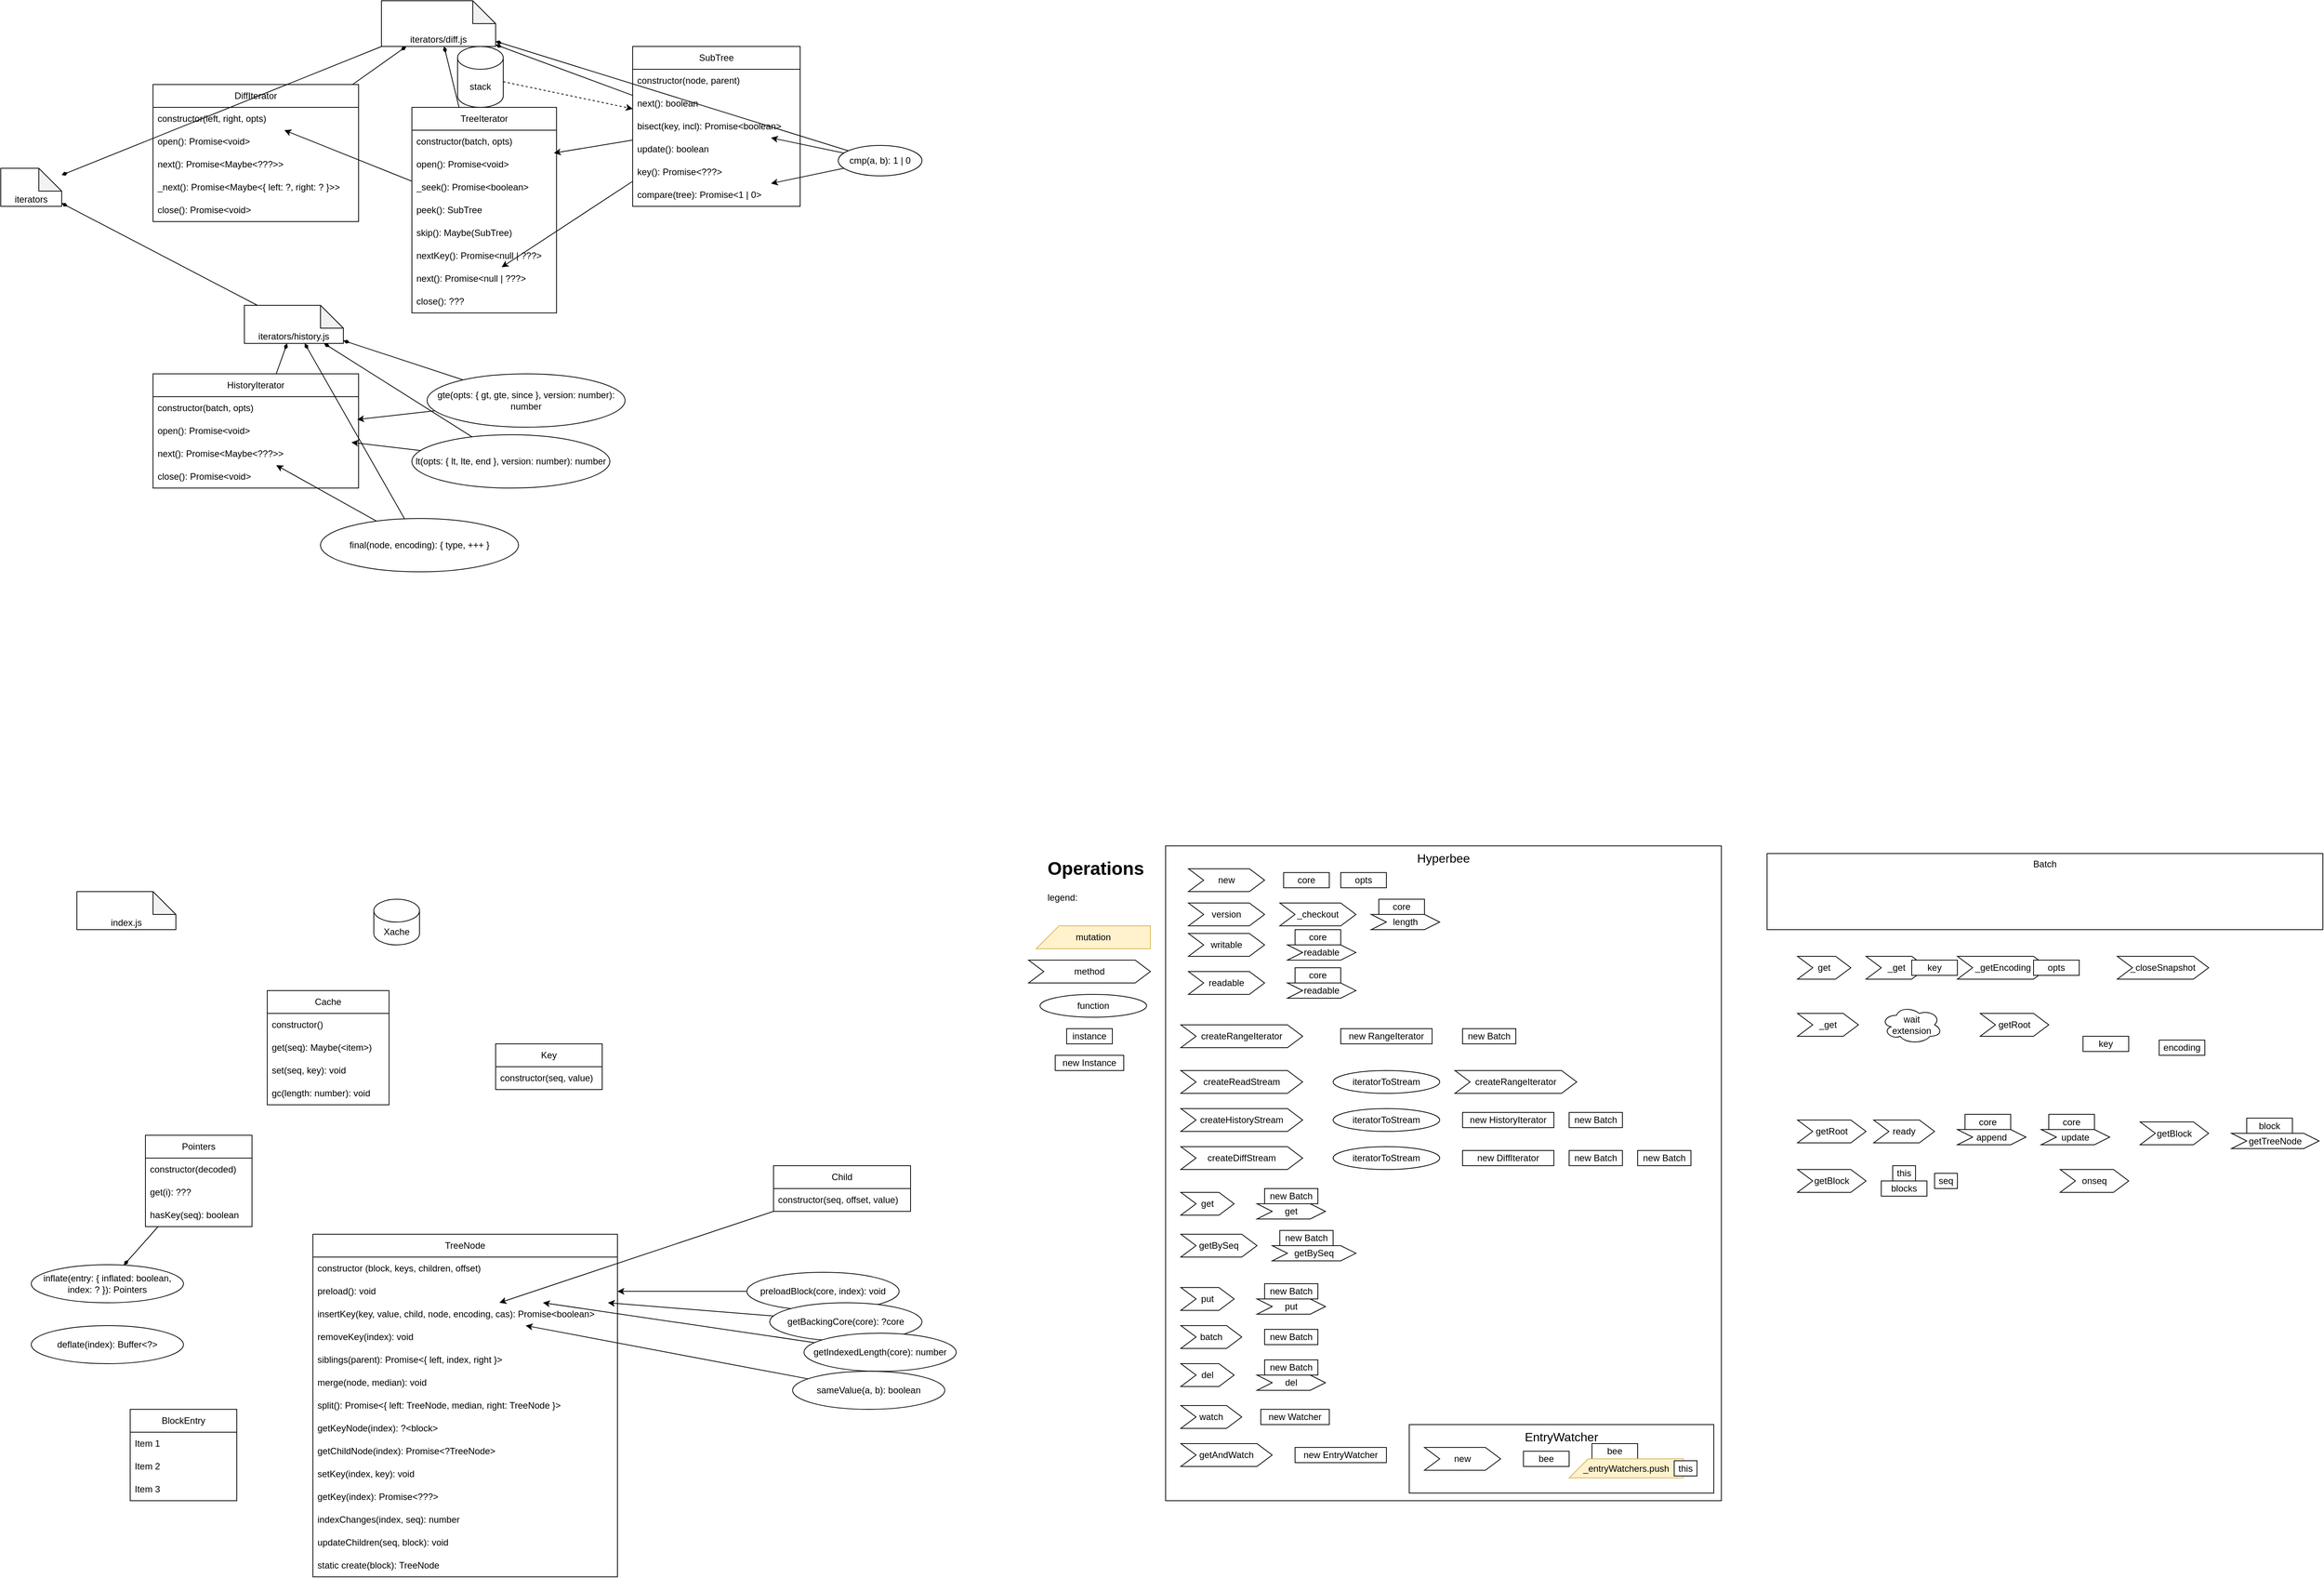 <mxfile version="20.7.4" type="device"><diagram id="oP3aPH-2YPd5SkBGX_zy" name="Page-1"><mxGraphModel dx="1062" dy="621" grid="1" gridSize="10" guides="1" tooltips="1" connect="1" arrows="1" fold="1" page="1" pageScale="1" pageWidth="850" pageHeight="1100" math="0" shadow="0"><root><mxCell id="0"/><mxCell id="1" parent="0"/><mxCell id="gLSVQ_4NHei4DMyn_cJp-68" value="Hyperbee" style="rounded=0;whiteSpace=wrap;html=1;verticalAlign=top;fontSize=16;" vertex="1" parent="1"><mxGeometry x="1610" y="1120" width="730" height="860" as="geometry"/></mxCell><mxCell id="JZ2kdaKnjfM4R0k2WCd5-1" value="iterators" style="shape=note;whiteSpace=wrap;html=1;backgroundOutline=1;darkOpacity=0.05;verticalAlign=bottom;" parent="1" vertex="1"><mxGeometry x="80" y="230" width="80" height="50" as="geometry"/></mxCell><mxCell id="JZ2kdaKnjfM4R0k2WCd5-17" style="edgeStyle=none;rounded=0;orthogonalLoop=1;jettySize=auto;html=1;" parent="1" source="JZ2kdaKnjfM4R0k2WCd5-3" target="JZ2kdaKnjfM4R0k2WCd5-15" edge="1"><mxGeometry relative="1" as="geometry"/></mxCell><mxCell id="JZ2kdaKnjfM4R0k2WCd5-23" style="edgeStyle=none;rounded=0;orthogonalLoop=1;jettySize=auto;html=1;" parent="1" source="JZ2kdaKnjfM4R0k2WCd5-3" target="JZ2kdaKnjfM4R0k2WCd5-21" edge="1"><mxGeometry relative="1" as="geometry"/></mxCell><mxCell id="JZ2kdaKnjfM4R0k2WCd5-44" style="edgeStyle=none;rounded=0;orthogonalLoop=1;jettySize=auto;html=1;endArrow=diamondThin;endFill=1;" parent="1" source="JZ2kdaKnjfM4R0k2WCd5-3" target="JZ2kdaKnjfM4R0k2WCd5-40" edge="1"><mxGeometry relative="1" as="geometry"/></mxCell><mxCell id="JZ2kdaKnjfM4R0k2WCd5-3" value="SubTree" style="swimlane;fontStyle=0;childLayout=stackLayout;horizontal=1;startSize=30;horizontalStack=0;resizeParent=1;resizeParentMax=0;resizeLast=0;collapsible=1;marginBottom=0;whiteSpace=wrap;html=1;" parent="1" vertex="1"><mxGeometry x="910" y="70" width="220" height="210" as="geometry"/></mxCell><mxCell id="JZ2kdaKnjfM4R0k2WCd5-4" value="constructor(node, parent)" style="text;strokeColor=none;fillColor=none;align=left;verticalAlign=middle;spacingLeft=4;spacingRight=4;overflow=hidden;points=[[0,0.5],[1,0.5]];portConstraint=eastwest;rotatable=0;whiteSpace=wrap;html=1;" parent="JZ2kdaKnjfM4R0k2WCd5-3" vertex="1"><mxGeometry y="30" width="220" height="30" as="geometry"/></mxCell><mxCell id="JZ2kdaKnjfM4R0k2WCd5-5" value="next(): boolean" style="text;strokeColor=none;fillColor=none;align=left;verticalAlign=middle;spacingLeft=4;spacingRight=4;overflow=hidden;points=[[0,0.5],[1,0.5]];portConstraint=eastwest;rotatable=0;whiteSpace=wrap;html=1;" parent="JZ2kdaKnjfM4R0k2WCd5-3" vertex="1"><mxGeometry y="60" width="220" height="30" as="geometry"/></mxCell><mxCell id="JZ2kdaKnjfM4R0k2WCd5-6" value="bisect(key, incl): Promise&amp;lt;boolean&amp;gt;" style="text;strokeColor=none;fillColor=none;align=left;verticalAlign=middle;spacingLeft=4;spacingRight=4;overflow=hidden;points=[[0,0.5],[1,0.5]];portConstraint=eastwest;rotatable=0;whiteSpace=wrap;html=1;" parent="JZ2kdaKnjfM4R0k2WCd5-3" vertex="1"><mxGeometry y="90" width="220" height="30" as="geometry"/></mxCell><mxCell id="JZ2kdaKnjfM4R0k2WCd5-7" value="update(): boolean" style="text;strokeColor=none;fillColor=none;align=left;verticalAlign=middle;spacingLeft=4;spacingRight=4;overflow=hidden;points=[[0,0.5],[1,0.5]];portConstraint=eastwest;rotatable=0;whiteSpace=wrap;html=1;" parent="JZ2kdaKnjfM4R0k2WCd5-3" vertex="1"><mxGeometry y="120" width="220" height="30" as="geometry"/></mxCell><mxCell id="JZ2kdaKnjfM4R0k2WCd5-8" value="key(): Promise&amp;lt;???&amp;gt;" style="text;strokeColor=none;fillColor=none;align=left;verticalAlign=middle;spacingLeft=4;spacingRight=4;overflow=hidden;points=[[0,0.5],[1,0.5]];portConstraint=eastwest;rotatable=0;whiteSpace=wrap;html=1;" parent="JZ2kdaKnjfM4R0k2WCd5-3" vertex="1"><mxGeometry y="150" width="220" height="30" as="geometry"/></mxCell><mxCell id="JZ2kdaKnjfM4R0k2WCd5-9" value="compare(tree): Promise&amp;lt;1 | 0&amp;gt;" style="text;strokeColor=none;fillColor=none;align=left;verticalAlign=middle;spacingLeft=4;spacingRight=4;overflow=hidden;points=[[0,0.5],[1,0.5]];portConstraint=eastwest;rotatable=0;whiteSpace=wrap;html=1;" parent="JZ2kdaKnjfM4R0k2WCd5-3" vertex="1"><mxGeometry y="180" width="220" height="30" as="geometry"/></mxCell><mxCell id="JZ2kdaKnjfM4R0k2WCd5-11" style="rounded=0;orthogonalLoop=1;jettySize=auto;html=1;" parent="1" source="JZ2kdaKnjfM4R0k2WCd5-10" target="JZ2kdaKnjfM4R0k2WCd5-6" edge="1"><mxGeometry relative="1" as="geometry"/></mxCell><mxCell id="JZ2kdaKnjfM4R0k2WCd5-12" style="edgeStyle=none;rounded=0;orthogonalLoop=1;jettySize=auto;html=1;" parent="1" source="JZ2kdaKnjfM4R0k2WCd5-10" target="JZ2kdaKnjfM4R0k2WCd5-9" edge="1"><mxGeometry relative="1" as="geometry"/></mxCell><mxCell id="JZ2kdaKnjfM4R0k2WCd5-46" style="edgeStyle=none;rounded=0;orthogonalLoop=1;jettySize=auto;html=1;endArrow=diamondThin;endFill=1;" parent="1" source="JZ2kdaKnjfM4R0k2WCd5-10" target="JZ2kdaKnjfM4R0k2WCd5-40" edge="1"><mxGeometry relative="1" as="geometry"/></mxCell><mxCell id="JZ2kdaKnjfM4R0k2WCd5-10" value="cmp(a, b): 1 | 0" style="ellipse;whiteSpace=wrap;html=1;" parent="1" vertex="1"><mxGeometry x="1180" y="200" width="110" height="40" as="geometry"/></mxCell><mxCell id="JZ2kdaKnjfM4R0k2WCd5-30" style="edgeStyle=none;rounded=0;orthogonalLoop=1;jettySize=auto;html=1;" parent="1" source="JZ2kdaKnjfM4R0k2WCd5-13" target="JZ2kdaKnjfM4R0k2WCd5-27" edge="1"><mxGeometry relative="1" as="geometry"/></mxCell><mxCell id="JZ2kdaKnjfM4R0k2WCd5-43" style="edgeStyle=none;rounded=0;orthogonalLoop=1;jettySize=auto;html=1;endArrow=diamondThin;endFill=1;" parent="1" source="JZ2kdaKnjfM4R0k2WCd5-13" target="JZ2kdaKnjfM4R0k2WCd5-40" edge="1"><mxGeometry relative="1" as="geometry"/></mxCell><mxCell id="JZ2kdaKnjfM4R0k2WCd5-13" value="TreeIterator" style="swimlane;fontStyle=0;childLayout=stackLayout;horizontal=1;startSize=30;horizontalStack=0;resizeParent=1;resizeParentMax=0;resizeLast=0;collapsible=1;marginBottom=0;whiteSpace=wrap;html=1;" parent="1" vertex="1"><mxGeometry x="620" y="150" width="190" height="270" as="geometry"/></mxCell><mxCell id="JZ2kdaKnjfM4R0k2WCd5-14" value="constructor(batch, opts)" style="text;strokeColor=none;fillColor=none;align=left;verticalAlign=middle;spacingLeft=4;spacingRight=4;overflow=hidden;points=[[0,0.5],[1,0.5]];portConstraint=eastwest;rotatable=0;whiteSpace=wrap;html=1;" parent="JZ2kdaKnjfM4R0k2WCd5-13" vertex="1"><mxGeometry y="30" width="190" height="30" as="geometry"/></mxCell><mxCell id="JZ2kdaKnjfM4R0k2WCd5-15" value="open(): Promise&amp;lt;void&amp;gt;" style="text;strokeColor=none;fillColor=none;align=left;verticalAlign=middle;spacingLeft=4;spacingRight=4;overflow=hidden;points=[[0,0.5],[1,0.5]];portConstraint=eastwest;rotatable=0;whiteSpace=wrap;html=1;" parent="JZ2kdaKnjfM4R0k2WCd5-13" vertex="1"><mxGeometry y="60" width="190" height="30" as="geometry"/></mxCell><mxCell id="JZ2kdaKnjfM4R0k2WCd5-16" value="_seek(): Promise&amp;lt;boolean&amp;gt;" style="text;strokeColor=none;fillColor=none;align=left;verticalAlign=middle;spacingLeft=4;spacingRight=4;overflow=hidden;points=[[0,0.5],[1,0.5]];portConstraint=eastwest;rotatable=0;whiteSpace=wrap;html=1;" parent="JZ2kdaKnjfM4R0k2WCd5-13" vertex="1"><mxGeometry y="90" width="190" height="30" as="geometry"/></mxCell><mxCell id="JZ2kdaKnjfM4R0k2WCd5-18" value="peek(): SubTree" style="text;strokeColor=none;fillColor=none;align=left;verticalAlign=middle;spacingLeft=4;spacingRight=4;overflow=hidden;points=[[0,0.5],[1,0.5]];portConstraint=eastwest;rotatable=0;whiteSpace=wrap;html=1;" parent="JZ2kdaKnjfM4R0k2WCd5-13" vertex="1"><mxGeometry y="120" width="190" height="30" as="geometry"/></mxCell><mxCell id="JZ2kdaKnjfM4R0k2WCd5-19" value="skip(): Maybe(SubTree)" style="text;strokeColor=none;fillColor=none;align=left;verticalAlign=middle;spacingLeft=4;spacingRight=4;overflow=hidden;points=[[0,0.5],[1,0.5]];portConstraint=eastwest;rotatable=0;whiteSpace=wrap;html=1;" parent="JZ2kdaKnjfM4R0k2WCd5-13" vertex="1"><mxGeometry y="150" width="190" height="30" as="geometry"/></mxCell><mxCell id="JZ2kdaKnjfM4R0k2WCd5-20" value="nextKey(): Promise&amp;lt;null | ???&amp;gt;" style="text;strokeColor=none;fillColor=none;align=left;verticalAlign=middle;spacingLeft=4;spacingRight=4;overflow=hidden;points=[[0,0.5],[1,0.5]];portConstraint=eastwest;rotatable=0;whiteSpace=wrap;html=1;" parent="JZ2kdaKnjfM4R0k2WCd5-13" vertex="1"><mxGeometry y="180" width="190" height="30" as="geometry"/></mxCell><mxCell id="JZ2kdaKnjfM4R0k2WCd5-21" value="next(): Promise&amp;lt;null | ???&amp;gt;" style="text;strokeColor=none;fillColor=none;align=left;verticalAlign=middle;spacingLeft=4;spacingRight=4;overflow=hidden;points=[[0,0.5],[1,0.5]];portConstraint=eastwest;rotatable=0;whiteSpace=wrap;html=1;" parent="JZ2kdaKnjfM4R0k2WCd5-13" vertex="1"><mxGeometry y="210" width="190" height="30" as="geometry"/></mxCell><mxCell id="JZ2kdaKnjfM4R0k2WCd5-22" value="close(): ???" style="text;strokeColor=none;fillColor=none;align=left;verticalAlign=middle;spacingLeft=4;spacingRight=4;overflow=hidden;points=[[0,0.5],[1,0.5]];portConstraint=eastwest;rotatable=0;whiteSpace=wrap;html=1;" parent="JZ2kdaKnjfM4R0k2WCd5-13" vertex="1"><mxGeometry y="240" width="190" height="30" as="geometry"/></mxCell><mxCell id="JZ2kdaKnjfM4R0k2WCd5-25" style="edgeStyle=none;rounded=0;orthogonalLoop=1;jettySize=auto;html=1;dashed=1;" parent="1" source="JZ2kdaKnjfM4R0k2WCd5-24" target="JZ2kdaKnjfM4R0k2WCd5-3" edge="1"><mxGeometry relative="1" as="geometry"/></mxCell><mxCell id="JZ2kdaKnjfM4R0k2WCd5-24" value="stack" style="shape=cylinder3;whiteSpace=wrap;html=1;boundedLbl=1;backgroundOutline=1;size=15;" parent="1" vertex="1"><mxGeometry x="680" y="70" width="60" height="80" as="geometry"/></mxCell><mxCell id="JZ2kdaKnjfM4R0k2WCd5-42" style="edgeStyle=none;rounded=0;orthogonalLoop=1;jettySize=auto;html=1;endArrow=diamondThin;endFill=1;" parent="1" source="JZ2kdaKnjfM4R0k2WCd5-26" target="JZ2kdaKnjfM4R0k2WCd5-40" edge="1"><mxGeometry relative="1" as="geometry"/></mxCell><mxCell id="JZ2kdaKnjfM4R0k2WCd5-26" value="DiffIterator" style="swimlane;fontStyle=0;childLayout=stackLayout;horizontal=1;startSize=30;horizontalStack=0;resizeParent=1;resizeParentMax=0;resizeLast=0;collapsible=1;marginBottom=0;whiteSpace=wrap;html=1;" parent="1" vertex="1"><mxGeometry x="280" y="120" width="270" height="180" as="geometry"/></mxCell><mxCell id="JZ2kdaKnjfM4R0k2WCd5-27" value="constructor(left, right, opts)" style="text;strokeColor=none;fillColor=none;align=left;verticalAlign=middle;spacingLeft=4;spacingRight=4;overflow=hidden;points=[[0,0.5],[1,0.5]];portConstraint=eastwest;rotatable=0;whiteSpace=wrap;html=1;" parent="JZ2kdaKnjfM4R0k2WCd5-26" vertex="1"><mxGeometry y="30" width="270" height="30" as="geometry"/></mxCell><mxCell id="JZ2kdaKnjfM4R0k2WCd5-28" value="open(): Promise&amp;lt;void&amp;gt;" style="text;strokeColor=none;fillColor=none;align=left;verticalAlign=middle;spacingLeft=4;spacingRight=4;overflow=hidden;points=[[0,0.5],[1,0.5]];portConstraint=eastwest;rotatable=0;whiteSpace=wrap;html=1;" parent="JZ2kdaKnjfM4R0k2WCd5-26" vertex="1"><mxGeometry y="60" width="270" height="30" as="geometry"/></mxCell><mxCell id="JZ2kdaKnjfM4R0k2WCd5-29" value="next(): Promise&amp;lt;Maybe&amp;lt;???&amp;gt;&amp;gt;" style="text;strokeColor=none;fillColor=none;align=left;verticalAlign=middle;spacingLeft=4;spacingRight=4;overflow=hidden;points=[[0,0.5],[1,0.5]];portConstraint=eastwest;rotatable=0;whiteSpace=wrap;html=1;" parent="JZ2kdaKnjfM4R0k2WCd5-26" vertex="1"><mxGeometry y="90" width="270" height="30" as="geometry"/></mxCell><mxCell id="JZ2kdaKnjfM4R0k2WCd5-31" value="_next(): Promise&amp;lt;Maybe&amp;lt;{ left: ?, right: ? }&amp;gt;&amp;gt;&amp;nbsp;" style="text;strokeColor=none;fillColor=none;align=left;verticalAlign=middle;spacingLeft=4;spacingRight=4;overflow=hidden;points=[[0,0.5],[1,0.5]];portConstraint=eastwest;rotatable=0;whiteSpace=wrap;html=1;" parent="JZ2kdaKnjfM4R0k2WCd5-26" vertex="1"><mxGeometry y="120" width="270" height="30" as="geometry"/></mxCell><mxCell id="JZ2kdaKnjfM4R0k2WCd5-32" value="close(): Promise&amp;lt;void&amp;gt;" style="text;strokeColor=none;fillColor=none;align=left;verticalAlign=middle;spacingLeft=4;spacingRight=4;overflow=hidden;points=[[0,0.5],[1,0.5]];portConstraint=eastwest;rotatable=0;whiteSpace=wrap;html=1;" parent="JZ2kdaKnjfM4R0k2WCd5-26" vertex="1"><mxGeometry y="150" width="270" height="30" as="geometry"/></mxCell><mxCell id="JZ2kdaKnjfM4R0k2WCd5-45" style="edgeStyle=none;rounded=0;orthogonalLoop=1;jettySize=auto;html=1;endArrow=diamondThin;endFill=1;" parent="1" source="JZ2kdaKnjfM4R0k2WCd5-33" target="JZ2kdaKnjfM4R0k2WCd5-41" edge="1"><mxGeometry relative="1" as="geometry"/></mxCell><mxCell id="JZ2kdaKnjfM4R0k2WCd5-33" value="HistoryIterator" style="swimlane;fontStyle=0;childLayout=stackLayout;horizontal=1;startSize=30;horizontalStack=0;resizeParent=1;resizeParentMax=0;resizeLast=0;collapsible=1;marginBottom=0;whiteSpace=wrap;html=1;align=center;" parent="1" vertex="1"><mxGeometry x="280" y="500" width="270" height="150" as="geometry"/></mxCell><mxCell id="JZ2kdaKnjfM4R0k2WCd5-34" value="constructor(batch, opts)" style="text;strokeColor=none;fillColor=none;align=left;verticalAlign=middle;spacingLeft=4;spacingRight=4;overflow=hidden;points=[[0,0.5],[1,0.5]];portConstraint=eastwest;rotatable=0;whiteSpace=wrap;html=1;" parent="JZ2kdaKnjfM4R0k2WCd5-33" vertex="1"><mxGeometry y="30" width="270" height="30" as="geometry"/></mxCell><mxCell id="JZ2kdaKnjfM4R0k2WCd5-35" value="open(): Promise&amp;lt;void&amp;gt;" style="text;strokeColor=none;fillColor=none;align=left;verticalAlign=middle;spacingLeft=4;spacingRight=4;overflow=hidden;points=[[0,0.5],[1,0.5]];portConstraint=eastwest;rotatable=0;whiteSpace=wrap;html=1;" parent="JZ2kdaKnjfM4R0k2WCd5-33" vertex="1"><mxGeometry y="60" width="270" height="30" as="geometry"/></mxCell><mxCell id="JZ2kdaKnjfM4R0k2WCd5-36" value="next(): Promise&amp;lt;Maybe&amp;lt;???&amp;gt;&amp;gt;" style="text;strokeColor=none;fillColor=none;align=left;verticalAlign=middle;spacingLeft=4;spacingRight=4;overflow=hidden;points=[[0,0.5],[1,0.5]];portConstraint=eastwest;rotatable=0;whiteSpace=wrap;html=1;" parent="JZ2kdaKnjfM4R0k2WCd5-33" vertex="1"><mxGeometry y="90" width="270" height="30" as="geometry"/></mxCell><mxCell id="JZ2kdaKnjfM4R0k2WCd5-38" value="close(): Promise&amp;lt;void&amp;gt;" style="text;strokeColor=none;fillColor=none;align=left;verticalAlign=middle;spacingLeft=4;spacingRight=4;overflow=hidden;points=[[0,0.5],[1,0.5]];portConstraint=eastwest;rotatable=0;whiteSpace=wrap;html=1;" parent="JZ2kdaKnjfM4R0k2WCd5-33" vertex="1"><mxGeometry y="120" width="270" height="30" as="geometry"/></mxCell><mxCell id="JZ2kdaKnjfM4R0k2WCd5-47" style="edgeStyle=none;rounded=0;orthogonalLoop=1;jettySize=auto;html=1;endArrow=diamondThin;endFill=1;" parent="1" source="JZ2kdaKnjfM4R0k2WCd5-39" target="JZ2kdaKnjfM4R0k2WCd5-41" edge="1"><mxGeometry relative="1" as="geometry"/></mxCell><mxCell id="JZ2kdaKnjfM4R0k2WCd5-53" style="edgeStyle=none;rounded=0;orthogonalLoop=1;jettySize=auto;html=1;endArrow=classic;endFill=1;" parent="1" source="JZ2kdaKnjfM4R0k2WCd5-39" target="JZ2kdaKnjfM4R0k2WCd5-36" edge="1"><mxGeometry relative="1" as="geometry"/></mxCell><mxCell id="JZ2kdaKnjfM4R0k2WCd5-39" value="final(node, encoding): { type, +++ }" style="ellipse;whiteSpace=wrap;html=1;" parent="1" vertex="1"><mxGeometry x="500" y="690" width="260" height="70" as="geometry"/></mxCell><mxCell id="JZ2kdaKnjfM4R0k2WCd5-56" style="edgeStyle=none;rounded=0;orthogonalLoop=1;jettySize=auto;html=1;endArrow=diamondThin;endFill=1;" parent="1" source="JZ2kdaKnjfM4R0k2WCd5-40" target="JZ2kdaKnjfM4R0k2WCd5-1" edge="1"><mxGeometry relative="1" as="geometry"/></mxCell><mxCell id="JZ2kdaKnjfM4R0k2WCd5-40" value="iterators/diff.js" style="shape=note;whiteSpace=wrap;html=1;backgroundOutline=1;darkOpacity=0.05;verticalAlign=bottom;" parent="1" vertex="1"><mxGeometry x="580" y="10" width="150" height="60" as="geometry"/></mxCell><mxCell id="JZ2kdaKnjfM4R0k2WCd5-55" style="edgeStyle=none;rounded=0;orthogonalLoop=1;jettySize=auto;html=1;endArrow=diamondThin;endFill=1;" parent="1" source="JZ2kdaKnjfM4R0k2WCd5-41" target="JZ2kdaKnjfM4R0k2WCd5-1" edge="1"><mxGeometry relative="1" as="geometry"/></mxCell><mxCell id="JZ2kdaKnjfM4R0k2WCd5-41" value="iterators/history.js" style="shape=note;whiteSpace=wrap;html=1;backgroundOutline=1;darkOpacity=0.05;verticalAlign=bottom;" parent="1" vertex="1"><mxGeometry x="400" y="410" width="130" height="50" as="geometry"/></mxCell><mxCell id="JZ2kdaKnjfM4R0k2WCd5-49" style="edgeStyle=none;rounded=0;orthogonalLoop=1;jettySize=auto;html=1;endArrow=diamondThin;endFill=1;" parent="1" source="JZ2kdaKnjfM4R0k2WCd5-48" target="JZ2kdaKnjfM4R0k2WCd5-41" edge="1"><mxGeometry relative="1" as="geometry"/></mxCell><mxCell id="JZ2kdaKnjfM4R0k2WCd5-52" style="edgeStyle=none;rounded=0;orthogonalLoop=1;jettySize=auto;html=1;endArrow=classic;endFill=1;" parent="1" source="JZ2kdaKnjfM4R0k2WCd5-48" target="JZ2kdaKnjfM4R0k2WCd5-35" edge="1"><mxGeometry relative="1" as="geometry"/></mxCell><mxCell id="JZ2kdaKnjfM4R0k2WCd5-48" value="gte(opts: { gt, gte, since }, version: number): number" style="ellipse;whiteSpace=wrap;html=1;" parent="1" vertex="1"><mxGeometry x="640" y="500" width="260" height="70" as="geometry"/></mxCell><mxCell id="JZ2kdaKnjfM4R0k2WCd5-51" style="edgeStyle=none;rounded=0;orthogonalLoop=1;jettySize=auto;html=1;endArrow=diamondThin;endFill=1;" parent="1" source="JZ2kdaKnjfM4R0k2WCd5-50" target="JZ2kdaKnjfM4R0k2WCd5-41" edge="1"><mxGeometry relative="1" as="geometry"/></mxCell><mxCell id="JZ2kdaKnjfM4R0k2WCd5-54" style="edgeStyle=none;rounded=0;orthogonalLoop=1;jettySize=auto;html=1;endArrow=classic;endFill=1;" parent="1" source="JZ2kdaKnjfM4R0k2WCd5-50" target="JZ2kdaKnjfM4R0k2WCd5-35" edge="1"><mxGeometry relative="1" as="geometry"/></mxCell><mxCell id="JZ2kdaKnjfM4R0k2WCd5-50" value="lt(opts: { lt, lte, end }, version: number): number" style="ellipse;whiteSpace=wrap;html=1;" parent="1" vertex="1"><mxGeometry x="620" y="580" width="260" height="70" as="geometry"/></mxCell><mxCell id="JZ2kdaKnjfM4R0k2WCd5-57" value="index.js" style="shape=note;whiteSpace=wrap;html=1;backgroundOutline=1;darkOpacity=0.05;verticalAlign=bottom;" parent="1" vertex="1"><mxGeometry x="180" y="1180" width="130" height="50" as="geometry"/></mxCell><mxCell id="JZ2kdaKnjfM4R0k2WCd5-58" value="Key" style="swimlane;fontStyle=0;childLayout=stackLayout;horizontal=1;startSize=30;horizontalStack=0;resizeParent=1;resizeParentMax=0;resizeLast=0;collapsible=1;marginBottom=0;whiteSpace=wrap;html=1;" parent="1" vertex="1"><mxGeometry x="730" y="1380" width="140" height="60" as="geometry"/></mxCell><mxCell id="JZ2kdaKnjfM4R0k2WCd5-59" value="constructor(seq, value)" style="text;strokeColor=none;fillColor=none;align=left;verticalAlign=middle;spacingLeft=4;spacingRight=4;overflow=hidden;points=[[0,0.5],[1,0.5]];portConstraint=eastwest;rotatable=0;whiteSpace=wrap;html=1;" parent="JZ2kdaKnjfM4R0k2WCd5-58" vertex="1"><mxGeometry y="30" width="140" height="30" as="geometry"/></mxCell><mxCell id="JZ2kdaKnjfM4R0k2WCd5-105" style="edgeStyle=none;rounded=0;orthogonalLoop=1;jettySize=auto;html=1;endArrow=classic;endFill=1;" parent="1" source="JZ2kdaKnjfM4R0k2WCd5-63" target="JZ2kdaKnjfM4R0k2WCd5-82" edge="1"><mxGeometry relative="1" as="geometry"/></mxCell><mxCell id="JZ2kdaKnjfM4R0k2WCd5-63" value="Child" style="swimlane;fontStyle=0;childLayout=stackLayout;horizontal=1;startSize=30;horizontalStack=0;resizeParent=1;resizeParentMax=0;resizeLast=0;collapsible=1;marginBottom=0;whiteSpace=wrap;html=1;" parent="1" vertex="1"><mxGeometry x="1095" y="1540" width="180" height="60" as="geometry"/></mxCell><mxCell id="JZ2kdaKnjfM4R0k2WCd5-64" value="constructor(seq, offset, value)" style="text;strokeColor=none;fillColor=none;align=left;verticalAlign=middle;spacingLeft=4;spacingRight=4;overflow=hidden;points=[[0,0.5],[1,0.5]];portConstraint=eastwest;rotatable=0;whiteSpace=wrap;html=1;" parent="JZ2kdaKnjfM4R0k2WCd5-63" vertex="1"><mxGeometry y="30" width="180" height="30" as="geometry"/></mxCell><mxCell id="JZ2kdaKnjfM4R0k2WCd5-65" value="Cache" style="swimlane;fontStyle=0;childLayout=stackLayout;horizontal=1;startSize=30;horizontalStack=0;resizeParent=1;resizeParentMax=0;resizeLast=0;collapsible=1;marginBottom=0;whiteSpace=wrap;html=1;" parent="1" vertex="1"><mxGeometry x="430" y="1310" width="160" height="150" as="geometry"/></mxCell><mxCell id="JZ2kdaKnjfM4R0k2WCd5-66" value="constructor()" style="text;strokeColor=none;fillColor=none;align=left;verticalAlign=middle;spacingLeft=4;spacingRight=4;overflow=hidden;points=[[0,0.5],[1,0.5]];portConstraint=eastwest;rotatable=0;whiteSpace=wrap;html=1;" parent="JZ2kdaKnjfM4R0k2WCd5-65" vertex="1"><mxGeometry y="30" width="160" height="30" as="geometry"/></mxCell><mxCell id="JZ2kdaKnjfM4R0k2WCd5-67" value="get(seq): Maybe(&amp;lt;item&amp;gt;)" style="text;strokeColor=none;fillColor=none;align=left;verticalAlign=middle;spacingLeft=4;spacingRight=4;overflow=hidden;points=[[0,0.5],[1,0.5]];portConstraint=eastwest;rotatable=0;whiteSpace=wrap;html=1;" parent="JZ2kdaKnjfM4R0k2WCd5-65" vertex="1"><mxGeometry y="60" width="160" height="30" as="geometry"/></mxCell><mxCell id="JZ2kdaKnjfM4R0k2WCd5-68" value="set(seq, key): void" style="text;strokeColor=none;fillColor=none;align=left;verticalAlign=middle;spacingLeft=4;spacingRight=4;overflow=hidden;points=[[0,0.5],[1,0.5]];portConstraint=eastwest;rotatable=0;whiteSpace=wrap;html=1;" parent="JZ2kdaKnjfM4R0k2WCd5-65" vertex="1"><mxGeometry y="90" width="160" height="30" as="geometry"/></mxCell><mxCell id="JZ2kdaKnjfM4R0k2WCd5-69" value="gc(length: number): void" style="text;strokeColor=none;fillColor=none;align=left;verticalAlign=middle;spacingLeft=4;spacingRight=4;overflow=hidden;points=[[0,0.5],[1,0.5]];portConstraint=eastwest;rotatable=0;whiteSpace=wrap;html=1;" parent="JZ2kdaKnjfM4R0k2WCd5-65" vertex="1"><mxGeometry y="120" width="160" height="30" as="geometry"/></mxCell><mxCell id="JZ2kdaKnjfM4R0k2WCd5-70" value="Xache" style="shape=cylinder3;whiteSpace=wrap;html=1;boundedLbl=1;backgroundOutline=1;size=15;" parent="1" vertex="1"><mxGeometry x="570" y="1190" width="60" height="60" as="geometry"/></mxCell><mxCell id="JZ2kdaKnjfM4R0k2WCd5-76" style="edgeStyle=none;rounded=0;orthogonalLoop=1;jettySize=auto;html=1;endArrow=diamondThin;endFill=1;" parent="1" source="JZ2kdaKnjfM4R0k2WCd5-71" target="JZ2kdaKnjfM4R0k2WCd5-75" edge="1"><mxGeometry relative="1" as="geometry"/></mxCell><mxCell id="JZ2kdaKnjfM4R0k2WCd5-71" value="Pointers" style="swimlane;fontStyle=0;childLayout=stackLayout;horizontal=1;startSize=30;horizontalStack=0;resizeParent=1;resizeParentMax=0;resizeLast=0;collapsible=1;marginBottom=0;whiteSpace=wrap;html=1;" parent="1" vertex="1"><mxGeometry x="270" y="1500" width="140" height="120" as="geometry"/></mxCell><mxCell id="JZ2kdaKnjfM4R0k2WCd5-72" value="constructor(decoded)" style="text;strokeColor=none;fillColor=none;align=left;verticalAlign=middle;spacingLeft=4;spacingRight=4;overflow=hidden;points=[[0,0.5],[1,0.5]];portConstraint=eastwest;rotatable=0;whiteSpace=wrap;html=1;" parent="JZ2kdaKnjfM4R0k2WCd5-71" vertex="1"><mxGeometry y="30" width="140" height="30" as="geometry"/></mxCell><mxCell id="JZ2kdaKnjfM4R0k2WCd5-73" value="get(i): ???" style="text;strokeColor=none;fillColor=none;align=left;verticalAlign=middle;spacingLeft=4;spacingRight=4;overflow=hidden;points=[[0,0.5],[1,0.5]];portConstraint=eastwest;rotatable=0;whiteSpace=wrap;html=1;" parent="JZ2kdaKnjfM4R0k2WCd5-71" vertex="1"><mxGeometry y="60" width="140" height="30" as="geometry"/></mxCell><mxCell id="JZ2kdaKnjfM4R0k2WCd5-74" value="hasKey(seq): boolean" style="text;strokeColor=none;fillColor=none;align=left;verticalAlign=middle;spacingLeft=4;spacingRight=4;overflow=hidden;points=[[0,0.5],[1,0.5]];portConstraint=eastwest;rotatable=0;whiteSpace=wrap;html=1;" parent="JZ2kdaKnjfM4R0k2WCd5-71" vertex="1"><mxGeometry y="90" width="140" height="30" as="geometry"/></mxCell><mxCell id="JZ2kdaKnjfM4R0k2WCd5-75" value="inflate(entry: { inflated: boolean, index: ? }): Pointers" style="ellipse;whiteSpace=wrap;html=1;" parent="1" vertex="1"><mxGeometry x="120" y="1670" width="200" height="50" as="geometry"/></mxCell><mxCell id="JZ2kdaKnjfM4R0k2WCd5-77" value="deflate(index): Buffer&amp;lt;?&amp;gt;" style="ellipse;whiteSpace=wrap;html=1;" parent="1" vertex="1"><mxGeometry x="120" y="1750" width="200" height="50" as="geometry"/></mxCell><mxCell id="JZ2kdaKnjfM4R0k2WCd5-83" style="edgeStyle=none;rounded=0;orthogonalLoop=1;jettySize=auto;html=1;endArrow=classic;endFill=1;" parent="1" source="JZ2kdaKnjfM4R0k2WCd5-78" target="JZ2kdaKnjfM4R0k2WCd5-81" edge="1"><mxGeometry relative="1" as="geometry"/></mxCell><mxCell id="JZ2kdaKnjfM4R0k2WCd5-78" value="preloadBlock(core, index): void" style="ellipse;whiteSpace=wrap;html=1;" parent="1" vertex="1"><mxGeometry x="1060" y="1680" width="200" height="50" as="geometry"/></mxCell><mxCell id="JZ2kdaKnjfM4R0k2WCd5-79" value="TreeNode" style="swimlane;fontStyle=0;childLayout=stackLayout;horizontal=1;startSize=30;horizontalStack=0;resizeParent=1;resizeParentMax=0;resizeLast=0;collapsible=1;marginBottom=0;whiteSpace=wrap;html=1;" parent="1" vertex="1"><mxGeometry x="490" y="1630" width="400" height="450" as="geometry"/></mxCell><mxCell id="JZ2kdaKnjfM4R0k2WCd5-80" value="constructor (block, keys, children, offset)" style="text;strokeColor=none;fillColor=none;align=left;verticalAlign=middle;spacingLeft=4;spacingRight=4;overflow=hidden;points=[[0,0.5],[1,0.5]];portConstraint=eastwest;rotatable=0;whiteSpace=wrap;html=1;" parent="JZ2kdaKnjfM4R0k2WCd5-79" vertex="1"><mxGeometry y="30" width="400" height="30" as="geometry"/></mxCell><mxCell id="JZ2kdaKnjfM4R0k2WCd5-81" value="preload(): void" style="text;strokeColor=none;fillColor=none;align=left;verticalAlign=middle;spacingLeft=4;spacingRight=4;overflow=hidden;points=[[0,0.5],[1,0.5]];portConstraint=eastwest;rotatable=0;whiteSpace=wrap;html=1;" parent="JZ2kdaKnjfM4R0k2WCd5-79" vertex="1"><mxGeometry y="60" width="400" height="30" as="geometry"/></mxCell><mxCell id="JZ2kdaKnjfM4R0k2WCd5-82" value="insertKey(key, value, child, node, encoding, cas): Promise&amp;lt;boolean&amp;gt;" style="text;strokeColor=none;fillColor=none;align=left;verticalAlign=middle;spacingLeft=4;spacingRight=4;overflow=hidden;points=[[0,0.5],[1,0.5]];portConstraint=eastwest;rotatable=0;whiteSpace=wrap;html=1;" parent="JZ2kdaKnjfM4R0k2WCd5-79" vertex="1"><mxGeometry y="90" width="400" height="30" as="geometry"/></mxCell><mxCell id="JZ2kdaKnjfM4R0k2WCd5-88" value="removeKey(index): void" style="text;strokeColor=none;fillColor=none;align=left;verticalAlign=middle;spacingLeft=4;spacingRight=4;overflow=hidden;points=[[0,0.5],[1,0.5]];portConstraint=eastwest;rotatable=0;whiteSpace=wrap;html=1;" parent="JZ2kdaKnjfM4R0k2WCd5-79" vertex="1"><mxGeometry y="120" width="400" height="30" as="geometry"/></mxCell><mxCell id="JZ2kdaKnjfM4R0k2WCd5-91" value="siblings(parent): Promise&amp;lt;{ left, index, right }&amp;gt;" style="text;strokeColor=none;fillColor=none;align=left;verticalAlign=middle;spacingLeft=4;spacingRight=4;overflow=hidden;points=[[0,0.5],[1,0.5]];portConstraint=eastwest;rotatable=0;whiteSpace=wrap;html=1;" parent="JZ2kdaKnjfM4R0k2WCd5-79" vertex="1"><mxGeometry y="150" width="400" height="30" as="geometry"/></mxCell><mxCell id="JZ2kdaKnjfM4R0k2WCd5-92" value="merge(node, median): void" style="text;strokeColor=none;fillColor=none;align=left;verticalAlign=middle;spacingLeft=4;spacingRight=4;overflow=hidden;points=[[0,0.5],[1,0.5]];portConstraint=eastwest;rotatable=0;whiteSpace=wrap;html=1;" parent="JZ2kdaKnjfM4R0k2WCd5-79" vertex="1"><mxGeometry y="180" width="400" height="30" as="geometry"/></mxCell><mxCell id="JZ2kdaKnjfM4R0k2WCd5-93" value="split(): Promise&amp;lt;{ left: TreeNode, median, right: TreeNode }&amp;gt;" style="text;strokeColor=none;fillColor=none;align=left;verticalAlign=middle;spacingLeft=4;spacingRight=4;overflow=hidden;points=[[0,0.5],[1,0.5]];portConstraint=eastwest;rotatable=0;whiteSpace=wrap;html=1;" parent="JZ2kdaKnjfM4R0k2WCd5-79" vertex="1"><mxGeometry y="210" width="400" height="30" as="geometry"/></mxCell><mxCell id="JZ2kdaKnjfM4R0k2WCd5-94" value="getKeyNode(index): ?&amp;lt;block&amp;gt;" style="text;strokeColor=none;fillColor=none;align=left;verticalAlign=middle;spacingLeft=4;spacingRight=4;overflow=hidden;points=[[0,0.5],[1,0.5]];portConstraint=eastwest;rotatable=0;whiteSpace=wrap;html=1;" parent="JZ2kdaKnjfM4R0k2WCd5-79" vertex="1"><mxGeometry y="240" width="400" height="30" as="geometry"/></mxCell><mxCell id="JZ2kdaKnjfM4R0k2WCd5-95" value="getChildNode(index): Promise&amp;lt;?TreeNode&amp;gt;" style="text;strokeColor=none;fillColor=none;align=left;verticalAlign=middle;spacingLeft=4;spacingRight=4;overflow=hidden;points=[[0,0.5],[1,0.5]];portConstraint=eastwest;rotatable=0;whiteSpace=wrap;html=1;" parent="JZ2kdaKnjfM4R0k2WCd5-79" vertex="1"><mxGeometry y="270" width="400" height="30" as="geometry"/></mxCell><mxCell id="JZ2kdaKnjfM4R0k2WCd5-96" value="setKey(index, key): void" style="text;strokeColor=none;fillColor=none;align=left;verticalAlign=middle;spacingLeft=4;spacingRight=4;overflow=hidden;points=[[0,0.5],[1,0.5]];portConstraint=eastwest;rotatable=0;whiteSpace=wrap;html=1;" parent="JZ2kdaKnjfM4R0k2WCd5-79" vertex="1"><mxGeometry y="300" width="400" height="30" as="geometry"/></mxCell><mxCell id="JZ2kdaKnjfM4R0k2WCd5-97" value="getKey(index): Promise&amp;lt;???&amp;gt;" style="text;strokeColor=none;fillColor=none;align=left;verticalAlign=middle;spacingLeft=4;spacingRight=4;overflow=hidden;points=[[0,0.5],[1,0.5]];portConstraint=eastwest;rotatable=0;whiteSpace=wrap;html=1;" parent="JZ2kdaKnjfM4R0k2WCd5-79" vertex="1"><mxGeometry y="330" width="400" height="30" as="geometry"/></mxCell><mxCell id="JZ2kdaKnjfM4R0k2WCd5-98" value="indexChanges(index, seq): number" style="text;strokeColor=none;fillColor=none;align=left;verticalAlign=middle;spacingLeft=4;spacingRight=4;overflow=hidden;points=[[0,0.5],[1,0.5]];portConstraint=eastwest;rotatable=0;whiteSpace=wrap;html=1;" parent="JZ2kdaKnjfM4R0k2WCd5-79" vertex="1"><mxGeometry y="360" width="400" height="30" as="geometry"/></mxCell><mxCell id="JZ2kdaKnjfM4R0k2WCd5-99" value="updateChildren(seq, block): void" style="text;strokeColor=none;fillColor=none;align=left;verticalAlign=middle;spacingLeft=4;spacingRight=4;overflow=hidden;points=[[0,0.5],[1,0.5]];portConstraint=eastwest;rotatable=0;whiteSpace=wrap;html=1;" parent="JZ2kdaKnjfM4R0k2WCd5-79" vertex="1"><mxGeometry y="390" width="400" height="30" as="geometry"/></mxCell><mxCell id="JZ2kdaKnjfM4R0k2WCd5-100" value="static create(block): TreeNode" style="text;strokeColor=none;fillColor=none;align=left;verticalAlign=middle;spacingLeft=4;spacingRight=4;overflow=hidden;points=[[0,0.5],[1,0.5]];portConstraint=eastwest;rotatable=0;whiteSpace=wrap;html=1;" parent="JZ2kdaKnjfM4R0k2WCd5-79" vertex="1"><mxGeometry y="420" width="400" height="30" as="geometry"/></mxCell><mxCell id="JZ2kdaKnjfM4R0k2WCd5-85" style="edgeStyle=none;rounded=0;orthogonalLoop=1;jettySize=auto;html=1;endArrow=classic;endFill=1;" parent="1" source="JZ2kdaKnjfM4R0k2WCd5-84" target="JZ2kdaKnjfM4R0k2WCd5-81" edge="1"><mxGeometry relative="1" as="geometry"/></mxCell><mxCell id="JZ2kdaKnjfM4R0k2WCd5-84" value="getBackingCore(core): ?core" style="ellipse;whiteSpace=wrap;html=1;" parent="1" vertex="1"><mxGeometry x="1090" y="1720" width="200" height="50" as="geometry"/></mxCell><mxCell id="JZ2kdaKnjfM4R0k2WCd5-87" style="edgeStyle=none;rounded=0;orthogonalLoop=1;jettySize=auto;html=1;endArrow=classic;endFill=1;" parent="1" source="JZ2kdaKnjfM4R0k2WCd5-86" target="JZ2kdaKnjfM4R0k2WCd5-81" edge="1"><mxGeometry relative="1" as="geometry"/></mxCell><mxCell id="JZ2kdaKnjfM4R0k2WCd5-86" value="getIndexedLength(core): number" style="ellipse;whiteSpace=wrap;html=1;" parent="1" vertex="1"><mxGeometry x="1135" y="1760" width="200" height="50" as="geometry"/></mxCell><mxCell id="JZ2kdaKnjfM4R0k2WCd5-90" style="edgeStyle=none;rounded=0;orthogonalLoop=1;jettySize=auto;html=1;endArrow=classic;endFill=1;" parent="1" source="JZ2kdaKnjfM4R0k2WCd5-89" target="JZ2kdaKnjfM4R0k2WCd5-82" edge="1"><mxGeometry relative="1" as="geometry"/></mxCell><mxCell id="JZ2kdaKnjfM4R0k2WCd5-89" value="sameValue(a, b): boolean" style="ellipse;whiteSpace=wrap;html=1;" parent="1" vertex="1"><mxGeometry x="1120" y="1810" width="200" height="50" as="geometry"/></mxCell><mxCell id="JZ2kdaKnjfM4R0k2WCd5-101" value="BlockEntry" style="swimlane;fontStyle=0;childLayout=stackLayout;horizontal=1;startSize=30;horizontalStack=0;resizeParent=1;resizeParentMax=0;resizeLast=0;collapsible=1;marginBottom=0;whiteSpace=wrap;html=1;" parent="1" vertex="1"><mxGeometry x="250" y="1860" width="140" height="120" as="geometry"/></mxCell><mxCell id="JZ2kdaKnjfM4R0k2WCd5-102" value="Item 1" style="text;strokeColor=none;fillColor=none;align=left;verticalAlign=middle;spacingLeft=4;spacingRight=4;overflow=hidden;points=[[0,0.5],[1,0.5]];portConstraint=eastwest;rotatable=0;whiteSpace=wrap;html=1;" parent="JZ2kdaKnjfM4R0k2WCd5-101" vertex="1"><mxGeometry y="30" width="140" height="30" as="geometry"/></mxCell><mxCell id="JZ2kdaKnjfM4R0k2WCd5-103" value="Item 2" style="text;strokeColor=none;fillColor=none;align=left;verticalAlign=middle;spacingLeft=4;spacingRight=4;overflow=hidden;points=[[0,0.5],[1,0.5]];portConstraint=eastwest;rotatable=0;whiteSpace=wrap;html=1;" parent="JZ2kdaKnjfM4R0k2WCd5-101" vertex="1"><mxGeometry y="60" width="140" height="30" as="geometry"/></mxCell><mxCell id="JZ2kdaKnjfM4R0k2WCd5-104" value="Item 3" style="text;strokeColor=none;fillColor=none;align=left;verticalAlign=middle;spacingLeft=4;spacingRight=4;overflow=hidden;points=[[0,0.5],[1,0.5]];portConstraint=eastwest;rotatable=0;whiteSpace=wrap;html=1;" parent="JZ2kdaKnjfM4R0k2WCd5-101" vertex="1"><mxGeometry y="90" width="140" height="30" as="geometry"/></mxCell><mxCell id="gLSVQ_4NHei4DMyn_cJp-1" value="&lt;h1&gt;Operations&lt;/h1&gt;&lt;p&gt;legend:&lt;/p&gt;" style="text;html=1;strokeColor=none;fillColor=none;spacing=5;spacingTop=-20;whiteSpace=wrap;overflow=hidden;rounded=0;" vertex="1" parent="1"><mxGeometry x="1450" y="1130" width="190" height="120" as="geometry"/></mxCell><mxCell id="gLSVQ_4NHei4DMyn_cJp-2" value="version" style="shape=step;perimeter=stepPerimeter;whiteSpace=wrap;html=1;fixedSize=1;" vertex="1" parent="1"><mxGeometry x="1640" y="1195" width="100" height="30" as="geometry"/></mxCell><mxCell id="gLSVQ_4NHei4DMyn_cJp-3" value="_checkout" style="shape=step;perimeter=stepPerimeter;whiteSpace=wrap;html=1;fixedSize=1;" vertex="1" parent="1"><mxGeometry x="1760" y="1195" width="100" height="30" as="geometry"/></mxCell><mxCell id="gLSVQ_4NHei4DMyn_cJp-4" value="length" style="shape=step;perimeter=stepPerimeter;whiteSpace=wrap;html=1;fixedSize=1;" vertex="1" parent="1"><mxGeometry x="1880" y="1210" width="90" height="20" as="geometry"/></mxCell><mxCell id="gLSVQ_4NHei4DMyn_cJp-10" value="core" style="rounded=0;whiteSpace=wrap;html=1;" vertex="1" parent="1"><mxGeometry x="1890" y="1190" width="60" height="20" as="geometry"/></mxCell><mxCell id="gLSVQ_4NHei4DMyn_cJp-11" value="writable" style="shape=step;perimeter=stepPerimeter;whiteSpace=wrap;html=1;fixedSize=1;" vertex="1" parent="1"><mxGeometry x="1640" y="1235" width="100" height="30" as="geometry"/></mxCell><mxCell id="gLSVQ_4NHei4DMyn_cJp-12" value="readable" style="shape=step;perimeter=stepPerimeter;whiteSpace=wrap;html=1;fixedSize=1;" vertex="1" parent="1"><mxGeometry x="1640" y="1285" width="100" height="30" as="geometry"/></mxCell><mxCell id="gLSVQ_4NHei4DMyn_cJp-13" value="readable" style="shape=step;perimeter=stepPerimeter;whiteSpace=wrap;html=1;fixedSize=1;" vertex="1" parent="1"><mxGeometry x="1770" y="1250" width="90" height="20" as="geometry"/></mxCell><mxCell id="gLSVQ_4NHei4DMyn_cJp-14" value="core" style="rounded=0;whiteSpace=wrap;html=1;" vertex="1" parent="1"><mxGeometry x="1780" y="1230" width="60" height="20" as="geometry"/></mxCell><mxCell id="gLSVQ_4NHei4DMyn_cJp-15" value="readable" style="shape=step;perimeter=stepPerimeter;whiteSpace=wrap;html=1;fixedSize=1;" vertex="1" parent="1"><mxGeometry x="1770" y="1300" width="90" height="20" as="geometry"/></mxCell><mxCell id="gLSVQ_4NHei4DMyn_cJp-16" value="core" style="rounded=0;whiteSpace=wrap;html=1;" vertex="1" parent="1"><mxGeometry x="1780" y="1280" width="60" height="20" as="geometry"/></mxCell><mxCell id="gLSVQ_4NHei4DMyn_cJp-17" value="createRangeIterator" style="shape=step;perimeter=stepPerimeter;whiteSpace=wrap;html=1;fixedSize=1;" vertex="1" parent="1"><mxGeometry x="1630" y="1355" width="160" height="30" as="geometry"/></mxCell><mxCell id="gLSVQ_4NHei4DMyn_cJp-18" value="new Batch" style="rounded=0;whiteSpace=wrap;html=1;" vertex="1" parent="1"><mxGeometry x="2000" y="1360" width="70" height="20" as="geometry"/></mxCell><mxCell id="gLSVQ_4NHei4DMyn_cJp-19" value="new RangeIterator" style="rounded=0;whiteSpace=wrap;html=1;" vertex="1" parent="1"><mxGeometry x="1840" y="1360" width="120" height="20" as="geometry"/></mxCell><mxCell id="gLSVQ_4NHei4DMyn_cJp-21" value="createReadStream" style="shape=step;perimeter=stepPerimeter;whiteSpace=wrap;html=1;fixedSize=1;" vertex="1" parent="1"><mxGeometry x="1630" y="1415" width="160" height="30" as="geometry"/></mxCell><mxCell id="gLSVQ_4NHei4DMyn_cJp-22" value="createRangeIterator" style="shape=step;perimeter=stepPerimeter;whiteSpace=wrap;html=1;fixedSize=1;" vertex="1" parent="1"><mxGeometry x="1990" y="1415" width="160" height="30" as="geometry"/></mxCell><mxCell id="gLSVQ_4NHei4DMyn_cJp-23" value="iteratorToStream" style="ellipse;whiteSpace=wrap;html=1;" vertex="1" parent="1"><mxGeometry x="1830" y="1415" width="140" height="30" as="geometry"/></mxCell><mxCell id="gLSVQ_4NHei4DMyn_cJp-24" value="createHistoryStream" style="shape=step;perimeter=stepPerimeter;whiteSpace=wrap;html=1;fixedSize=1;" vertex="1" parent="1"><mxGeometry x="1630" y="1465" width="160" height="30" as="geometry"/></mxCell><mxCell id="gLSVQ_4NHei4DMyn_cJp-26" value="iteratorToStream" style="ellipse;whiteSpace=wrap;html=1;" vertex="1" parent="1"><mxGeometry x="1830" y="1465" width="140" height="30" as="geometry"/></mxCell><mxCell id="gLSVQ_4NHei4DMyn_cJp-27" value="new HistoryIterator" style="rounded=0;whiteSpace=wrap;html=1;" vertex="1" parent="1"><mxGeometry x="2000" y="1470" width="120" height="20" as="geometry"/></mxCell><mxCell id="gLSVQ_4NHei4DMyn_cJp-28" value="new Batch" style="rounded=0;whiteSpace=wrap;html=1;" vertex="1" parent="1"><mxGeometry x="2140" y="1470" width="70" height="20" as="geometry"/></mxCell><mxCell id="gLSVQ_4NHei4DMyn_cJp-29" value="createDiffStream" style="shape=step;perimeter=stepPerimeter;whiteSpace=wrap;html=1;fixedSize=1;" vertex="1" parent="1"><mxGeometry x="1630" y="1515" width="160" height="30" as="geometry"/></mxCell><mxCell id="gLSVQ_4NHei4DMyn_cJp-30" value="iteratorToStream" style="ellipse;whiteSpace=wrap;html=1;" vertex="1" parent="1"><mxGeometry x="1830" y="1515" width="140" height="30" as="geometry"/></mxCell><mxCell id="gLSVQ_4NHei4DMyn_cJp-31" value="new DiffIterator" style="rounded=0;whiteSpace=wrap;html=1;" vertex="1" parent="1"><mxGeometry x="2000" y="1520" width="120" height="20" as="geometry"/></mxCell><mxCell id="gLSVQ_4NHei4DMyn_cJp-32" value="new Batch" style="rounded=0;whiteSpace=wrap;html=1;" vertex="1" parent="1"><mxGeometry x="2140" y="1520" width="70" height="20" as="geometry"/></mxCell><mxCell id="gLSVQ_4NHei4DMyn_cJp-33" value="new Batch" style="rounded=0;whiteSpace=wrap;html=1;" vertex="1" parent="1"><mxGeometry x="2230" y="1520" width="70" height="20" as="geometry"/></mxCell><mxCell id="gLSVQ_4NHei4DMyn_cJp-34" value="get" style="shape=step;perimeter=stepPerimeter;whiteSpace=wrap;html=1;fixedSize=1;" vertex="1" parent="1"><mxGeometry x="1630" y="1575" width="70" height="30" as="geometry"/></mxCell><mxCell id="gLSVQ_4NHei4DMyn_cJp-35" value="new Batch" style="rounded=0;whiteSpace=wrap;html=1;" vertex="1" parent="1"><mxGeometry x="1740" y="1570" width="70" height="20" as="geometry"/></mxCell><mxCell id="gLSVQ_4NHei4DMyn_cJp-36" value="get" style="shape=step;perimeter=stepPerimeter;whiteSpace=wrap;html=1;fixedSize=1;" vertex="1" parent="1"><mxGeometry x="1730" y="1590" width="90" height="20" as="geometry"/></mxCell><mxCell id="gLSVQ_4NHei4DMyn_cJp-37" value="getBySeq" style="shape=step;perimeter=stepPerimeter;whiteSpace=wrap;html=1;fixedSize=1;" vertex="1" parent="1"><mxGeometry x="1630" y="1630" width="100" height="30" as="geometry"/></mxCell><mxCell id="gLSVQ_4NHei4DMyn_cJp-38" value="new Batch" style="rounded=0;whiteSpace=wrap;html=1;" vertex="1" parent="1"><mxGeometry x="1760" y="1625" width="70" height="20" as="geometry"/></mxCell><mxCell id="gLSVQ_4NHei4DMyn_cJp-39" value="getBySeq" style="shape=step;perimeter=stepPerimeter;whiteSpace=wrap;html=1;fixedSize=1;" vertex="1" parent="1"><mxGeometry x="1750" y="1645" width="110" height="20" as="geometry"/></mxCell><mxCell id="gLSVQ_4NHei4DMyn_cJp-40" value="put" style="shape=step;perimeter=stepPerimeter;whiteSpace=wrap;html=1;fixedSize=1;" vertex="1" parent="1"><mxGeometry x="1630" y="1700" width="70" height="30" as="geometry"/></mxCell><mxCell id="gLSVQ_4NHei4DMyn_cJp-41" value="new Batch" style="rounded=0;whiteSpace=wrap;html=1;" vertex="1" parent="1"><mxGeometry x="1740" y="1695" width="70" height="20" as="geometry"/></mxCell><mxCell id="gLSVQ_4NHei4DMyn_cJp-42" value="put" style="shape=step;perimeter=stepPerimeter;whiteSpace=wrap;html=1;fixedSize=1;" vertex="1" parent="1"><mxGeometry x="1730" y="1715" width="90" height="20" as="geometry"/></mxCell><mxCell id="gLSVQ_4NHei4DMyn_cJp-43" value="batch" style="shape=step;perimeter=stepPerimeter;whiteSpace=wrap;html=1;fixedSize=1;" vertex="1" parent="1"><mxGeometry x="1630" y="1750" width="80" height="30" as="geometry"/></mxCell><mxCell id="gLSVQ_4NHei4DMyn_cJp-44" value="new Batch" style="rounded=0;whiteSpace=wrap;html=1;" vertex="1" parent="1"><mxGeometry x="1740" y="1755" width="70" height="20" as="geometry"/></mxCell><mxCell id="gLSVQ_4NHei4DMyn_cJp-46" value="del" style="shape=step;perimeter=stepPerimeter;whiteSpace=wrap;html=1;fixedSize=1;" vertex="1" parent="1"><mxGeometry x="1630" y="1800" width="70" height="30" as="geometry"/></mxCell><mxCell id="gLSVQ_4NHei4DMyn_cJp-47" value="new Batch" style="rounded=0;whiteSpace=wrap;html=1;" vertex="1" parent="1"><mxGeometry x="1740" y="1795" width="70" height="20" as="geometry"/></mxCell><mxCell id="gLSVQ_4NHei4DMyn_cJp-48" value="del" style="shape=step;perimeter=stepPerimeter;whiteSpace=wrap;html=1;fixedSize=1;" vertex="1" parent="1"><mxGeometry x="1730" y="1815" width="90" height="20" as="geometry"/></mxCell><mxCell id="gLSVQ_4NHei4DMyn_cJp-49" value="new" style="shape=step;perimeter=stepPerimeter;whiteSpace=wrap;html=1;fixedSize=1;" vertex="1" parent="1"><mxGeometry x="1640" y="1150" width="100" height="30" as="geometry"/></mxCell><mxCell id="gLSVQ_4NHei4DMyn_cJp-50" value="core" style="rounded=0;whiteSpace=wrap;html=1;" vertex="1" parent="1"><mxGeometry x="1765" y="1155" width="60" height="20" as="geometry"/></mxCell><mxCell id="gLSVQ_4NHei4DMyn_cJp-51" value="opts" style="rounded=0;whiteSpace=wrap;html=1;" vertex="1" parent="1"><mxGeometry x="1840" y="1155" width="60" height="20" as="geometry"/></mxCell><mxCell id="gLSVQ_4NHei4DMyn_cJp-52" value="watch" style="shape=step;perimeter=stepPerimeter;whiteSpace=wrap;html=1;fixedSize=1;" vertex="1" parent="1"><mxGeometry x="1630" y="1855" width="80" height="30" as="geometry"/></mxCell><mxCell id="gLSVQ_4NHei4DMyn_cJp-53" value="new Watcher" style="rounded=0;whiteSpace=wrap;html=1;" vertex="1" parent="1"><mxGeometry x="1735" y="1860" width="90" height="20" as="geometry"/></mxCell><mxCell id="gLSVQ_4NHei4DMyn_cJp-55" value="getAndWatch" style="shape=step;perimeter=stepPerimeter;whiteSpace=wrap;html=1;fixedSize=1;" vertex="1" parent="1"><mxGeometry x="1630" y="1905" width="120" height="30" as="geometry"/></mxCell><mxCell id="gLSVQ_4NHei4DMyn_cJp-56" value="new EntryWatcher" style="rounded=0;whiteSpace=wrap;html=1;" vertex="1" parent="1"><mxGeometry x="1780" y="1910" width="120" height="20" as="geometry"/></mxCell><mxCell id="gLSVQ_4NHei4DMyn_cJp-57" value="EntryWatcher" style="rounded=0;whiteSpace=wrap;html=1;verticalAlign=top;fontSize=16;" vertex="1" parent="1"><mxGeometry x="1930" y="1880" width="400" height="90" as="geometry"/></mxCell><mxCell id="gLSVQ_4NHei4DMyn_cJp-58" value="new" style="shape=step;perimeter=stepPerimeter;whiteSpace=wrap;html=1;fixedSize=1;" vertex="1" parent="1"><mxGeometry x="1950" y="1910" width="100" height="30" as="geometry"/></mxCell><mxCell id="gLSVQ_4NHei4DMyn_cJp-59" value="bee" style="rounded=0;whiteSpace=wrap;html=1;" vertex="1" parent="1"><mxGeometry x="2080" y="1915" width="60" height="20" as="geometry"/></mxCell><mxCell id="gLSVQ_4NHei4DMyn_cJp-60" value="bee" style="rounded=0;whiteSpace=wrap;html=1;" vertex="1" parent="1"><mxGeometry x="2170" y="1905" width="60" height="20" as="geometry"/></mxCell><mxCell id="gLSVQ_4NHei4DMyn_cJp-62" value="_entryWatchers.push" style="shape=card;whiteSpace=wrap;html=1;fillColor=#fff2cc;strokeColor=#d6b656;" vertex="1" parent="1"><mxGeometry x="2140" y="1925" width="150" height="25" as="geometry"/></mxCell><mxCell id="gLSVQ_4NHei4DMyn_cJp-63" value="mutation" style="shape=card;whiteSpace=wrap;html=1;fillColor=#fff2cc;strokeColor=#d6b656;" vertex="1" parent="1"><mxGeometry x="1440" y="1225" width="150" height="30" as="geometry"/></mxCell><mxCell id="gLSVQ_4NHei4DMyn_cJp-66" value="this" style="rounded=0;whiteSpace=wrap;html=1;" vertex="1" parent="1"><mxGeometry x="2278" y="1927.5" width="30" height="20" as="geometry"/></mxCell><mxCell id="gLSVQ_4NHei4DMyn_cJp-67" value="method" style="shape=step;perimeter=stepPerimeter;whiteSpace=wrap;html=1;fixedSize=1;" vertex="1" parent="1"><mxGeometry x="1430" y="1270" width="160" height="30" as="geometry"/></mxCell><mxCell id="gLSVQ_4NHei4DMyn_cJp-69" value="function" style="ellipse;whiteSpace=wrap;html=1;" vertex="1" parent="1"><mxGeometry x="1445" y="1315" width="140" height="30" as="geometry"/></mxCell><mxCell id="gLSVQ_4NHei4DMyn_cJp-70" value="instance" style="rounded=0;whiteSpace=wrap;html=1;" vertex="1" parent="1"><mxGeometry x="1480" y="1360" width="60" height="20" as="geometry"/></mxCell><mxCell id="gLSVQ_4NHei4DMyn_cJp-71" value="new Instance" style="rounded=0;whiteSpace=wrap;html=1;" vertex="1" parent="1"><mxGeometry x="1465" y="1395" width="90" height="20" as="geometry"/></mxCell><mxCell id="gLSVQ_4NHei4DMyn_cJp-72" value="Batch" style="rounded=0;whiteSpace=wrap;html=1;verticalAlign=top;movable=1;resizable=1;rotatable=1;deletable=1;editable=1;connectable=1;" vertex="1" parent="1"><mxGeometry x="2400" y="1130" width="730" height="100" as="geometry"/></mxCell><mxCell id="gLSVQ_4NHei4DMyn_cJp-73" value="get" style="shape=step;perimeter=stepPerimeter;whiteSpace=wrap;html=1;fixedSize=1;" vertex="1" parent="1"><mxGeometry x="2440" y="1265" width="70" height="30" as="geometry"/></mxCell><mxCell id="gLSVQ_4NHei4DMyn_cJp-74" value="_getEncoding" style="shape=step;perimeter=stepPerimeter;whiteSpace=wrap;html=1;fixedSize=1;" vertex="1" parent="1"><mxGeometry x="2650" y="1265" width="120" height="30" as="geometry"/></mxCell><mxCell id="gLSVQ_4NHei4DMyn_cJp-75" value="opts" style="rounded=0;whiteSpace=wrap;html=1;" vertex="1" parent="1"><mxGeometry x="2750" y="1270" width="60" height="20" as="geometry"/></mxCell><mxCell id="gLSVQ_4NHei4DMyn_cJp-77" value="_get" style="shape=step;perimeter=stepPerimeter;whiteSpace=wrap;html=1;fixedSize=1;direction=east;fontStyle=0" vertex="1" parent="1"><mxGeometry x="2530" y="1265" width="80" height="30" as="geometry"/></mxCell><mxCell id="gLSVQ_4NHei4DMyn_cJp-76" value="key" style="rounded=0;whiteSpace=wrap;html=1;" vertex="1" parent="1"><mxGeometry x="2590" y="1270" width="60" height="20" as="geometry"/></mxCell><mxCell id="gLSVQ_4NHei4DMyn_cJp-78" value="_closeSnapshot" style="shape=step;perimeter=stepPerimeter;whiteSpace=wrap;html=1;fixedSize=1;direction=east;fontStyle=0" vertex="1" parent="1"><mxGeometry x="2860" y="1265" width="120" height="30" as="geometry"/></mxCell><mxCell id="gLSVQ_4NHei4DMyn_cJp-79" value="_get" style="shape=step;perimeter=stepPerimeter;whiteSpace=wrap;html=1;fixedSize=1;direction=east;fontStyle=0" vertex="1" parent="1"><mxGeometry x="2440" y="1340" width="80" height="30" as="geometry"/></mxCell><mxCell id="gLSVQ_4NHei4DMyn_cJp-80" value="key" style="rounded=0;whiteSpace=wrap;html=1;" vertex="1" parent="1"><mxGeometry x="2815" y="1370" width="60" height="20" as="geometry"/></mxCell><mxCell id="gLSVQ_4NHei4DMyn_cJp-81" value="encoding" style="rounded=0;whiteSpace=wrap;html=1;" vertex="1" parent="1"><mxGeometry x="2915" y="1375" width="60" height="20" as="geometry"/></mxCell><mxCell id="gLSVQ_4NHei4DMyn_cJp-82" value="wait&lt;br style=&quot;font-size: 12px;&quot;&gt;extension" style="ellipse;shape=cloud;whiteSpace=wrap;html=1;fontSize=12;" vertex="1" parent="1"><mxGeometry x="2550" y="1330" width="80" height="50" as="geometry"/></mxCell><mxCell id="gLSVQ_4NHei4DMyn_cJp-84" value="getRoot" style="shape=step;perimeter=stepPerimeter;whiteSpace=wrap;html=1;fixedSize=1;direction=east;fontStyle=0" vertex="1" parent="1"><mxGeometry x="2680" y="1340" width="90" height="30" as="geometry"/></mxCell><mxCell id="gLSVQ_4NHei4DMyn_cJp-85" value="getRoot" style="shape=step;perimeter=stepPerimeter;whiteSpace=wrap;html=1;fixedSize=1;direction=east;fontStyle=0" vertex="1" parent="1"><mxGeometry x="2440" y="1480" width="90" height="30" as="geometry"/></mxCell><mxCell id="gLSVQ_4NHei4DMyn_cJp-86" value="core" style="rounded=0;whiteSpace=wrap;html=1;" vertex="1" parent="1"><mxGeometry x="2660" y="1472.5" width="60" height="20" as="geometry"/></mxCell><mxCell id="gLSVQ_4NHei4DMyn_cJp-87" value="append" style="shape=step;perimeter=stepPerimeter;whiteSpace=wrap;html=1;fixedSize=1;" vertex="1" parent="1"><mxGeometry x="2650" y="1492.5" width="90" height="20" as="geometry"/></mxCell><mxCell id="gLSVQ_4NHei4DMyn_cJp-88" value="core" style="rounded=0;whiteSpace=wrap;html=1;" vertex="1" parent="1"><mxGeometry x="2770" y="1472.5" width="60" height="20" as="geometry"/></mxCell><mxCell id="gLSVQ_4NHei4DMyn_cJp-89" value="update" style="shape=step;perimeter=stepPerimeter;whiteSpace=wrap;html=1;fixedSize=1;" vertex="1" parent="1"><mxGeometry x="2760" y="1492.5" width="90" height="20" as="geometry"/></mxCell><mxCell id="gLSVQ_4NHei4DMyn_cJp-90" value="getBlock" style="shape=step;perimeter=stepPerimeter;whiteSpace=wrap;html=1;fixedSize=1;direction=east;fontStyle=0" vertex="1" parent="1"><mxGeometry x="2890" y="1482.5" width="90" height="30" as="geometry"/></mxCell><mxCell id="gLSVQ_4NHei4DMyn_cJp-91" value="block" style="rounded=0;whiteSpace=wrap;html=1;" vertex="1" parent="1"><mxGeometry x="3030" y="1477.5" width="60" height="20" as="geometry"/></mxCell><mxCell id="gLSVQ_4NHei4DMyn_cJp-92" value="getTreeNode" style="shape=step;perimeter=stepPerimeter;whiteSpace=wrap;html=1;fixedSize=1;" vertex="1" parent="1"><mxGeometry x="3010" y="1497.5" width="115" height="20" as="geometry"/></mxCell><mxCell id="gLSVQ_4NHei4DMyn_cJp-93" value="ready" style="shape=step;perimeter=stepPerimeter;whiteSpace=wrap;html=1;fixedSize=1;direction=east;fontStyle=0" vertex="1" parent="1"><mxGeometry x="2540" y="1480" width="80" height="30" as="geometry"/></mxCell><mxCell id="gLSVQ_4NHei4DMyn_cJp-94" value="getBlock" style="shape=step;perimeter=stepPerimeter;whiteSpace=wrap;html=1;fixedSize=1;direction=east;fontStyle=0" vertex="1" parent="1"><mxGeometry x="2440" y="1545" width="90" height="30" as="geometry"/></mxCell><mxCell id="gLSVQ_4NHei4DMyn_cJp-95" value="onseq" style="shape=step;perimeter=stepPerimeter;whiteSpace=wrap;html=1;fixedSize=1;direction=east;fontStyle=0" vertex="1" parent="1"><mxGeometry x="2785" y="1545" width="90" height="30" as="geometry"/></mxCell><mxCell id="gLSVQ_4NHei4DMyn_cJp-96" value="blocks" style="rounded=0;whiteSpace=wrap;html=1;" vertex="1" parent="1"><mxGeometry x="2550" y="1560" width="60" height="20" as="geometry"/></mxCell><mxCell id="gLSVQ_4NHei4DMyn_cJp-97" value="this" style="rounded=0;whiteSpace=wrap;html=1;" vertex="1" parent="1"><mxGeometry x="2565" y="1540" width="30" height="20" as="geometry"/></mxCell><mxCell id="gLSVQ_4NHei4DMyn_cJp-98" value="seq" style="rounded=0;whiteSpace=wrap;html=1;" vertex="1" parent="1"><mxGeometry x="2620" y="1550" width="30" height="20" as="geometry"/></mxCell></root></mxGraphModel></diagram></mxfile>
